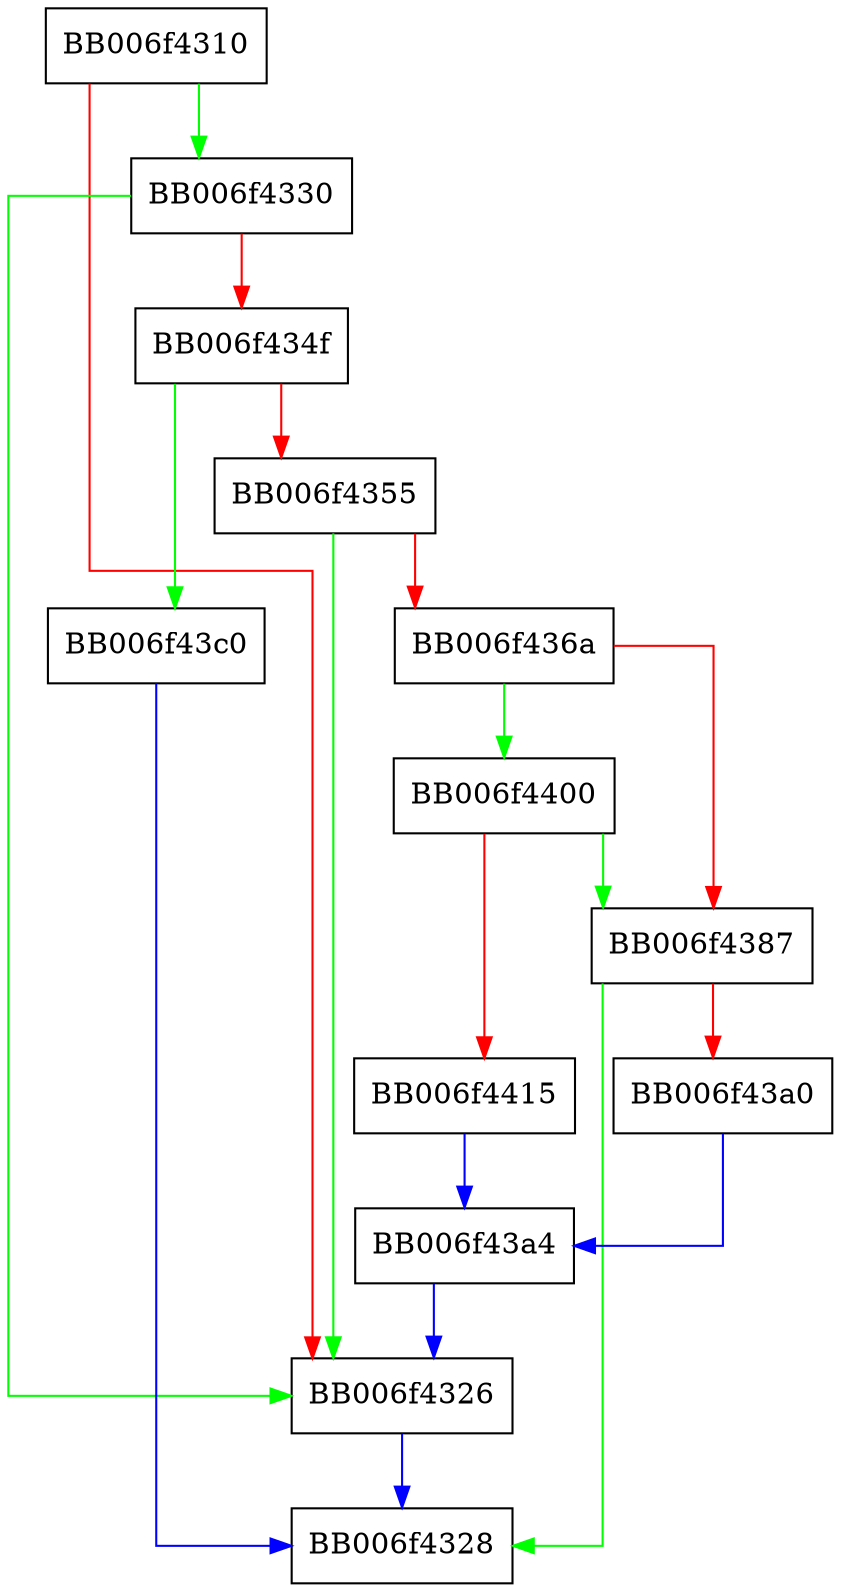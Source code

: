 digraph rsa_sha512_256_sign_init {
  node [shape="box"];
  graph [splines=ortho];
  BB006f4310 -> BB006f4330 [color="green"];
  BB006f4310 -> BB006f4326 [color="red"];
  BB006f4326 -> BB006f4328 [color="blue"];
  BB006f4330 -> BB006f4326 [color="green"];
  BB006f4330 -> BB006f434f [color="red"];
  BB006f434f -> BB006f43c0 [color="green"];
  BB006f434f -> BB006f4355 [color="red"];
  BB006f4355 -> BB006f4326 [color="green"];
  BB006f4355 -> BB006f436a [color="red"];
  BB006f436a -> BB006f4400 [color="green"];
  BB006f436a -> BB006f4387 [color="red"];
  BB006f4387 -> BB006f4328 [color="green"];
  BB006f4387 -> BB006f43a0 [color="red"];
  BB006f43a0 -> BB006f43a4 [color="blue"];
  BB006f43a4 -> BB006f4326 [color="blue"];
  BB006f43c0 -> BB006f4328 [color="blue"];
  BB006f4400 -> BB006f4387 [color="green"];
  BB006f4400 -> BB006f4415 [color="red"];
  BB006f4415 -> BB006f43a4 [color="blue"];
}